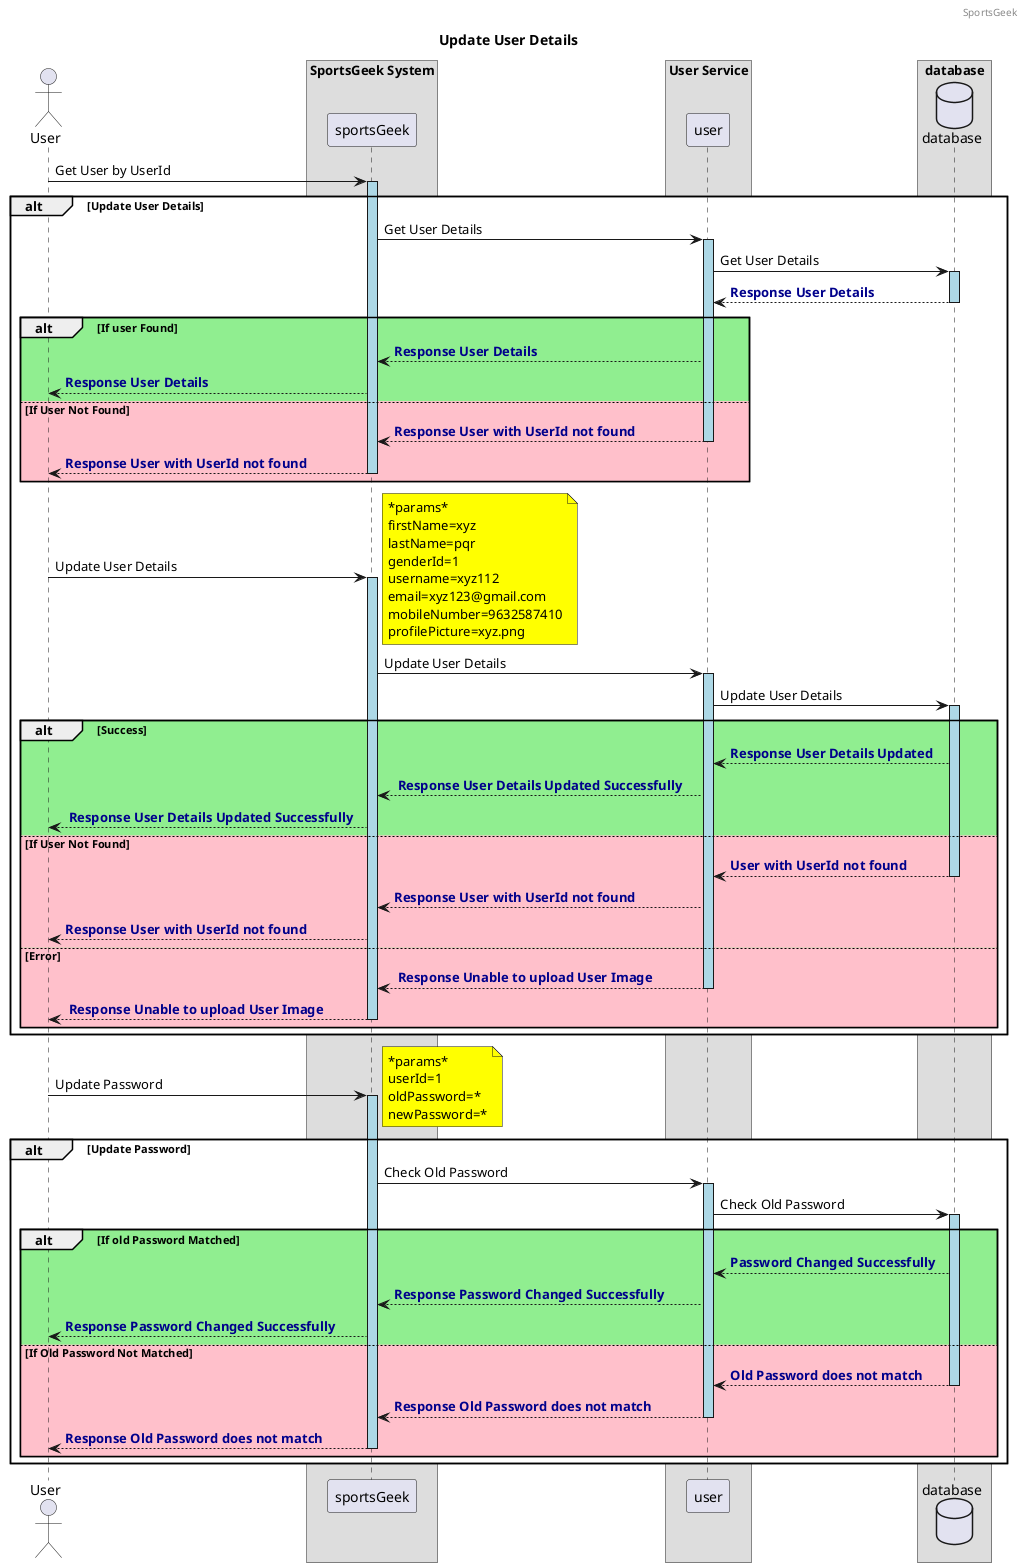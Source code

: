 @startuml
header SportsGeek
title Update User Details
skinparam ParticipantPadding 10
skinparam BoxPadding 20
actor User
box "SportsGeek System"
 participant sportsGeek
end box
box "User Service"
 participant user
end box
box "database"
    database database
end box
User -> sportsGeek: Get User by UserId
activate sportsGeek #lightblue
alt #white Update User Details
sportsGeek -> "user" : Get User Details
activate user #lightblue
    user -> "database" : Get User Details
    activate "database" #lightblue
    "database" --> "user" : <font color=darkblue><b>Response User Details
    deactivate "database"
alt #lightgreen If user Found
"user" --> sportsGeek : <font color=darkblue><b>Response User Details
"sportsGeek" --> User : <font color=darkblue><b>Response User Details
else #pink If User Not Found
"user" --> "sportsGeek" : <font color=darkblue><b>Response User with UserId not found
deactivate "user"
"sportsGeek" --> User : <font color=darkblue><b>Response User with UserId not found
deactivate "sportsGeek"
end alt


User -> "sportsGeek": Update User Details
activate sportsGeek #lightblue
note right #yellow
    *params*
    firstName=xyz
    lastName=pqr
    genderId=1
    username=xyz112
    email=xyz123@gmail.com
    mobileNumber=9632587410
    profilePicture=xyz.png
    end note
"sportsGeek" -> "user" : Update User Details
activate user #lightblue
user -> "database" : Update User Details
activate "database" #lightblue
alt #lightgreen Success
"database" --> "user" : <font color=darkblue><b>Response User Details Updated
"user" --> "sportsGeek" : <font color=darkblue><b> Response User Details Updated Successfully
    "sportsGeek" --> User : <font color=darkblue><b> Response User Details Updated Successfully
else #pink If User Not Found
"database" --> "user" : <font color=darkblue><b>User with UserId not found
deactivate "database"
"user" --> "sportsGeek" : <font color=darkblue><b>Response User with UserId not found
"sportsGeek" --> User : <font color=darkblue><b>Response User with UserId not found
else #pink Error
"user" --> "sportsGeek" : <font color=darkblue><b> Response Unable to upload User Image
deactivate "user"
"sportsGeek" --> User : <font color=darkblue><b> Response Unable to upload User Image
deactivate "sportsGeek"
end alt
end alt

User -> "sportsGeek": Update Password
activate sportsGeek #lightblue
alt #white Update Password
note right #yellow
    *params*
    userId=1
    oldPassword=*
    newPassword=*
    end note
    "sportsGeek" -> "user" : Check Old Password
    activate user #lightblue
user -> "database" : Check Old Password
activate "database" #lightblue
alt #lightgreen If old Password Matched
"database" --> "user" : <font color=darkblue><b>Password Changed Successfully
"user" --> "sportsGeek" : <font color=darkblue><b>Response Password Changed Successfully
    "sportsGeek" --> User : <font color=darkblue><b>Response Password Changed Successfully
else #pink If Old Password Not Matched
"database" --> "user" : <font color=darkblue><b>Old Password does not match
deactivate "database"
"user" --> "sportsGeek" : <font color=darkblue><b>Response Old Password does not match
deactivate "user"
"sportsGeek" --> User : <font color=darkblue><b>Response Old Password does not match
deactivate "sportsGeek"
end alt
end alt
@enduml